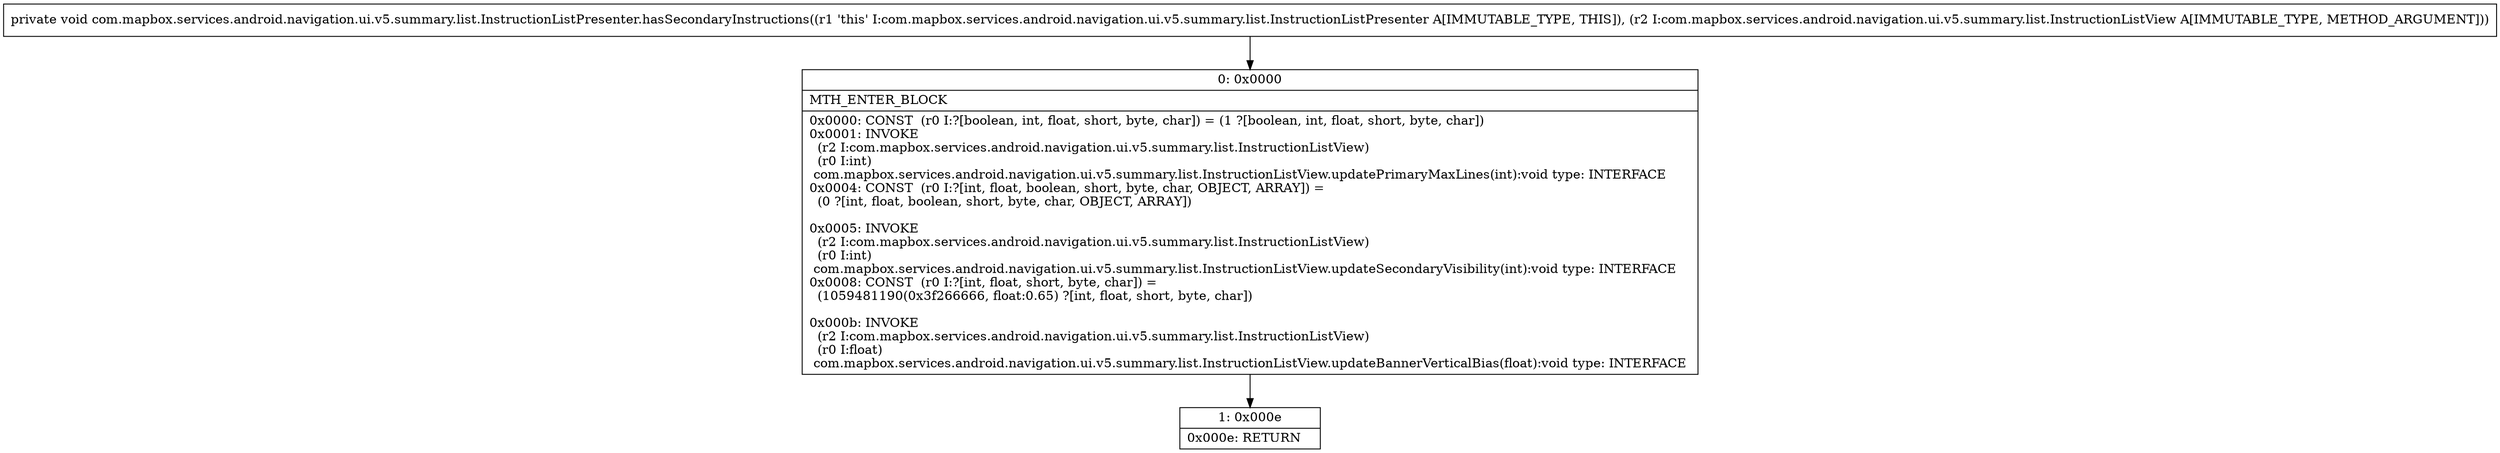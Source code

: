 digraph "CFG forcom.mapbox.services.android.navigation.ui.v5.summary.list.InstructionListPresenter.hasSecondaryInstructions(Lcom\/mapbox\/services\/android\/navigation\/ui\/v5\/summary\/list\/InstructionListView;)V" {
Node_0 [shape=record,label="{0\:\ 0x0000|MTH_ENTER_BLOCK\l|0x0000: CONST  (r0 I:?[boolean, int, float, short, byte, char]) = (1 ?[boolean, int, float, short, byte, char]) \l0x0001: INVOKE  \l  (r2 I:com.mapbox.services.android.navigation.ui.v5.summary.list.InstructionListView)\l  (r0 I:int)\l com.mapbox.services.android.navigation.ui.v5.summary.list.InstructionListView.updatePrimaryMaxLines(int):void type: INTERFACE \l0x0004: CONST  (r0 I:?[int, float, boolean, short, byte, char, OBJECT, ARRAY]) = \l  (0 ?[int, float, boolean, short, byte, char, OBJECT, ARRAY])\l \l0x0005: INVOKE  \l  (r2 I:com.mapbox.services.android.navigation.ui.v5.summary.list.InstructionListView)\l  (r0 I:int)\l com.mapbox.services.android.navigation.ui.v5.summary.list.InstructionListView.updateSecondaryVisibility(int):void type: INTERFACE \l0x0008: CONST  (r0 I:?[int, float, short, byte, char]) = \l  (1059481190(0x3f266666, float:0.65) ?[int, float, short, byte, char])\l \l0x000b: INVOKE  \l  (r2 I:com.mapbox.services.android.navigation.ui.v5.summary.list.InstructionListView)\l  (r0 I:float)\l com.mapbox.services.android.navigation.ui.v5.summary.list.InstructionListView.updateBannerVerticalBias(float):void type: INTERFACE \l}"];
Node_1 [shape=record,label="{1\:\ 0x000e|0x000e: RETURN   \l}"];
MethodNode[shape=record,label="{private void com.mapbox.services.android.navigation.ui.v5.summary.list.InstructionListPresenter.hasSecondaryInstructions((r1 'this' I:com.mapbox.services.android.navigation.ui.v5.summary.list.InstructionListPresenter A[IMMUTABLE_TYPE, THIS]), (r2 I:com.mapbox.services.android.navigation.ui.v5.summary.list.InstructionListView A[IMMUTABLE_TYPE, METHOD_ARGUMENT])) }"];
MethodNode -> Node_0;
Node_0 -> Node_1;
}

